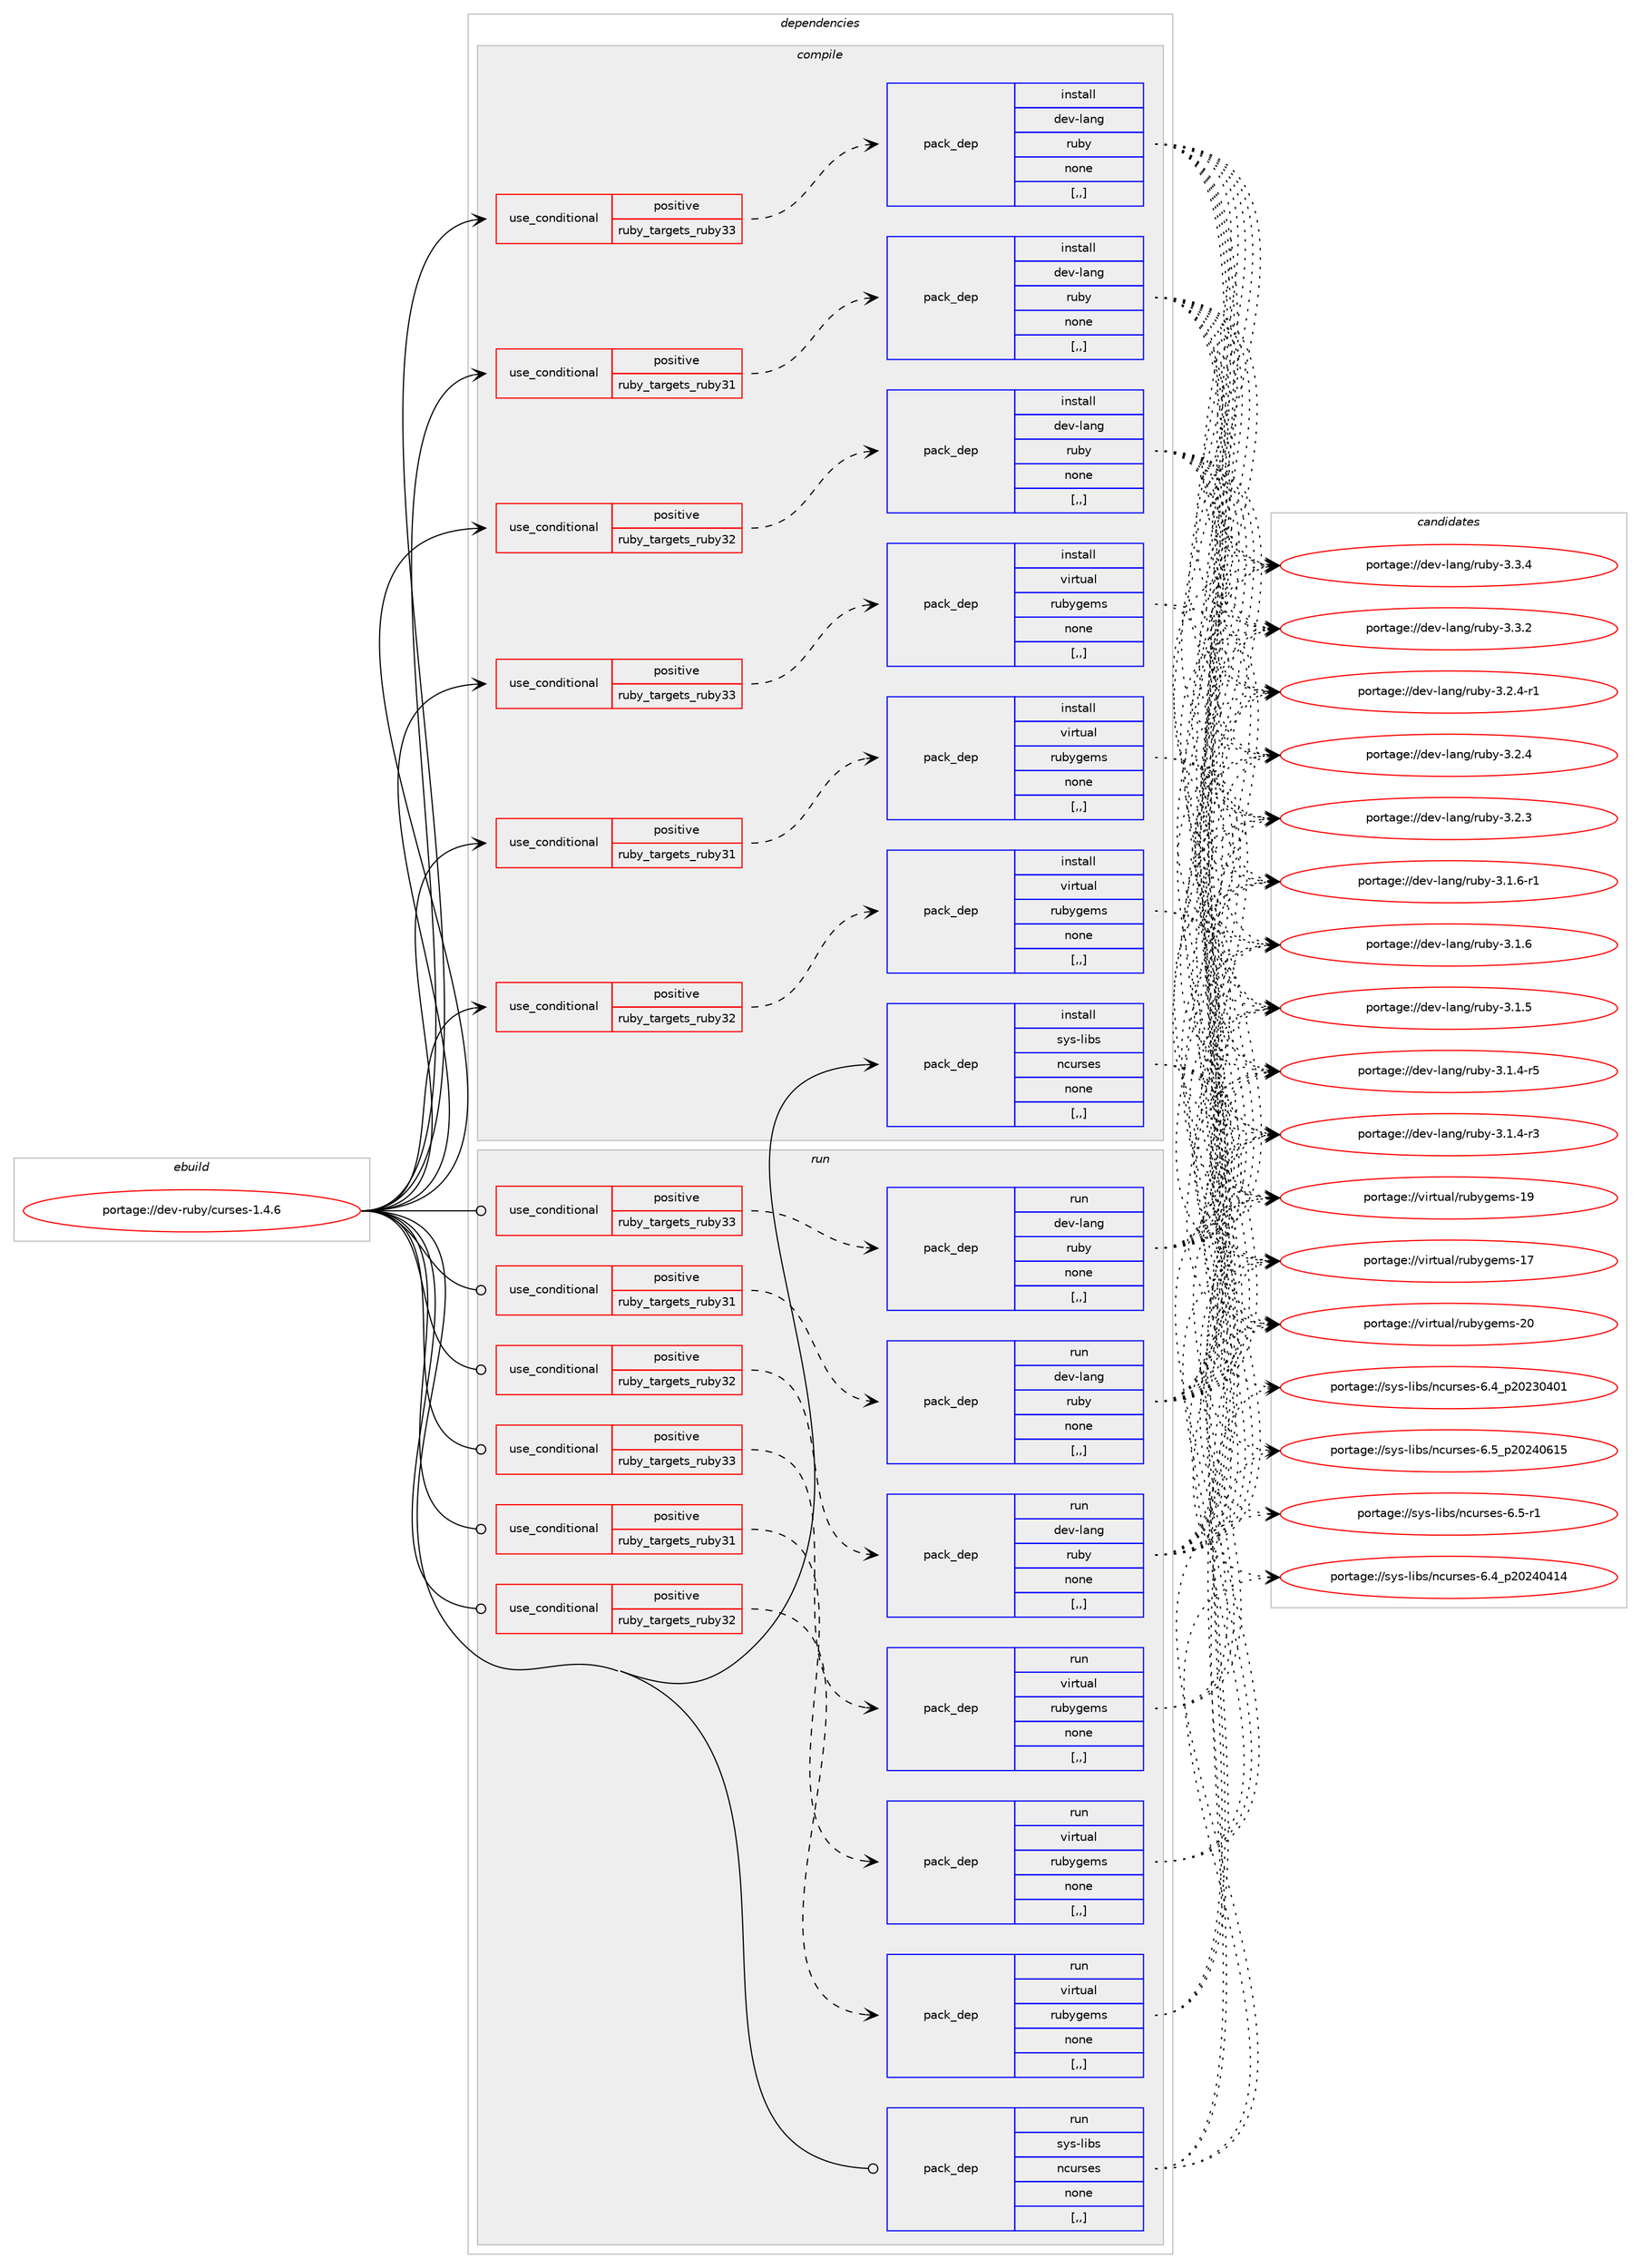 digraph prolog {

# *************
# Graph options
# *************

newrank=true;
concentrate=true;
compound=true;
graph [rankdir=LR,fontname=Helvetica,fontsize=10,ranksep=1.5];#, ranksep=2.5, nodesep=0.2];
edge  [arrowhead=vee];
node  [fontname=Helvetica,fontsize=10];

# **********
# The ebuild
# **********

subgraph cluster_leftcol {
color=gray;
label=<<i>ebuild</i>>;
id [label="portage://dev-ruby/curses-1.4.6", color=red, width=4, href="../dev-ruby/curses-1.4.6.svg"];
}

# ****************
# The dependencies
# ****************

subgraph cluster_midcol {
color=gray;
label=<<i>dependencies</i>>;
subgraph cluster_compile {
fillcolor="#eeeeee";
style=filled;
label=<<i>compile</i>>;
subgraph cond46135 {
dependency180150 [label=<<TABLE BORDER="0" CELLBORDER="1" CELLSPACING="0" CELLPADDING="4"><TR><TD ROWSPAN="3" CELLPADDING="10">use_conditional</TD></TR><TR><TD>positive</TD></TR><TR><TD>ruby_targets_ruby31</TD></TR></TABLE>>, shape=none, color=red];
subgraph pack132722 {
dependency180151 [label=<<TABLE BORDER="0" CELLBORDER="1" CELLSPACING="0" CELLPADDING="4" WIDTH="220"><TR><TD ROWSPAN="6" CELLPADDING="30">pack_dep</TD></TR><TR><TD WIDTH="110">install</TD></TR><TR><TD>dev-lang</TD></TR><TR><TD>ruby</TD></TR><TR><TD>none</TD></TR><TR><TD>[,,]</TD></TR></TABLE>>, shape=none, color=blue];
}
dependency180150:e -> dependency180151:w [weight=20,style="dashed",arrowhead="vee"];
}
id:e -> dependency180150:w [weight=20,style="solid",arrowhead="vee"];
subgraph cond46136 {
dependency180152 [label=<<TABLE BORDER="0" CELLBORDER="1" CELLSPACING="0" CELLPADDING="4"><TR><TD ROWSPAN="3" CELLPADDING="10">use_conditional</TD></TR><TR><TD>positive</TD></TR><TR><TD>ruby_targets_ruby31</TD></TR></TABLE>>, shape=none, color=red];
subgraph pack132723 {
dependency180153 [label=<<TABLE BORDER="0" CELLBORDER="1" CELLSPACING="0" CELLPADDING="4" WIDTH="220"><TR><TD ROWSPAN="6" CELLPADDING="30">pack_dep</TD></TR><TR><TD WIDTH="110">install</TD></TR><TR><TD>virtual</TD></TR><TR><TD>rubygems</TD></TR><TR><TD>none</TD></TR><TR><TD>[,,]</TD></TR></TABLE>>, shape=none, color=blue];
}
dependency180152:e -> dependency180153:w [weight=20,style="dashed",arrowhead="vee"];
}
id:e -> dependency180152:w [weight=20,style="solid",arrowhead="vee"];
subgraph cond46137 {
dependency180154 [label=<<TABLE BORDER="0" CELLBORDER="1" CELLSPACING="0" CELLPADDING="4"><TR><TD ROWSPAN="3" CELLPADDING="10">use_conditional</TD></TR><TR><TD>positive</TD></TR><TR><TD>ruby_targets_ruby32</TD></TR></TABLE>>, shape=none, color=red];
subgraph pack132724 {
dependency180155 [label=<<TABLE BORDER="0" CELLBORDER="1" CELLSPACING="0" CELLPADDING="4" WIDTH="220"><TR><TD ROWSPAN="6" CELLPADDING="30">pack_dep</TD></TR><TR><TD WIDTH="110">install</TD></TR><TR><TD>dev-lang</TD></TR><TR><TD>ruby</TD></TR><TR><TD>none</TD></TR><TR><TD>[,,]</TD></TR></TABLE>>, shape=none, color=blue];
}
dependency180154:e -> dependency180155:w [weight=20,style="dashed",arrowhead="vee"];
}
id:e -> dependency180154:w [weight=20,style="solid",arrowhead="vee"];
subgraph cond46138 {
dependency180156 [label=<<TABLE BORDER="0" CELLBORDER="1" CELLSPACING="0" CELLPADDING="4"><TR><TD ROWSPAN="3" CELLPADDING="10">use_conditional</TD></TR><TR><TD>positive</TD></TR><TR><TD>ruby_targets_ruby32</TD></TR></TABLE>>, shape=none, color=red];
subgraph pack132725 {
dependency180157 [label=<<TABLE BORDER="0" CELLBORDER="1" CELLSPACING="0" CELLPADDING="4" WIDTH="220"><TR><TD ROWSPAN="6" CELLPADDING="30">pack_dep</TD></TR><TR><TD WIDTH="110">install</TD></TR><TR><TD>virtual</TD></TR><TR><TD>rubygems</TD></TR><TR><TD>none</TD></TR><TR><TD>[,,]</TD></TR></TABLE>>, shape=none, color=blue];
}
dependency180156:e -> dependency180157:w [weight=20,style="dashed",arrowhead="vee"];
}
id:e -> dependency180156:w [weight=20,style="solid",arrowhead="vee"];
subgraph cond46139 {
dependency180158 [label=<<TABLE BORDER="0" CELLBORDER="1" CELLSPACING="0" CELLPADDING="4"><TR><TD ROWSPAN="3" CELLPADDING="10">use_conditional</TD></TR><TR><TD>positive</TD></TR><TR><TD>ruby_targets_ruby33</TD></TR></TABLE>>, shape=none, color=red];
subgraph pack132726 {
dependency180159 [label=<<TABLE BORDER="0" CELLBORDER="1" CELLSPACING="0" CELLPADDING="4" WIDTH="220"><TR><TD ROWSPAN="6" CELLPADDING="30">pack_dep</TD></TR><TR><TD WIDTH="110">install</TD></TR><TR><TD>dev-lang</TD></TR><TR><TD>ruby</TD></TR><TR><TD>none</TD></TR><TR><TD>[,,]</TD></TR></TABLE>>, shape=none, color=blue];
}
dependency180158:e -> dependency180159:w [weight=20,style="dashed",arrowhead="vee"];
}
id:e -> dependency180158:w [weight=20,style="solid",arrowhead="vee"];
subgraph cond46140 {
dependency180160 [label=<<TABLE BORDER="0" CELLBORDER="1" CELLSPACING="0" CELLPADDING="4"><TR><TD ROWSPAN="3" CELLPADDING="10">use_conditional</TD></TR><TR><TD>positive</TD></TR><TR><TD>ruby_targets_ruby33</TD></TR></TABLE>>, shape=none, color=red];
subgraph pack132727 {
dependency180161 [label=<<TABLE BORDER="0" CELLBORDER="1" CELLSPACING="0" CELLPADDING="4" WIDTH="220"><TR><TD ROWSPAN="6" CELLPADDING="30">pack_dep</TD></TR><TR><TD WIDTH="110">install</TD></TR><TR><TD>virtual</TD></TR><TR><TD>rubygems</TD></TR><TR><TD>none</TD></TR><TR><TD>[,,]</TD></TR></TABLE>>, shape=none, color=blue];
}
dependency180160:e -> dependency180161:w [weight=20,style="dashed",arrowhead="vee"];
}
id:e -> dependency180160:w [weight=20,style="solid",arrowhead="vee"];
subgraph pack132728 {
dependency180162 [label=<<TABLE BORDER="0" CELLBORDER="1" CELLSPACING="0" CELLPADDING="4" WIDTH="220"><TR><TD ROWSPAN="6" CELLPADDING="30">pack_dep</TD></TR><TR><TD WIDTH="110">install</TD></TR><TR><TD>sys-libs</TD></TR><TR><TD>ncurses</TD></TR><TR><TD>none</TD></TR><TR><TD>[,,]</TD></TR></TABLE>>, shape=none, color=blue];
}
id:e -> dependency180162:w [weight=20,style="solid",arrowhead="vee"];
}
subgraph cluster_compileandrun {
fillcolor="#eeeeee";
style=filled;
label=<<i>compile and run</i>>;
}
subgraph cluster_run {
fillcolor="#eeeeee";
style=filled;
label=<<i>run</i>>;
subgraph cond46141 {
dependency180163 [label=<<TABLE BORDER="0" CELLBORDER="1" CELLSPACING="0" CELLPADDING="4"><TR><TD ROWSPAN="3" CELLPADDING="10">use_conditional</TD></TR><TR><TD>positive</TD></TR><TR><TD>ruby_targets_ruby31</TD></TR></TABLE>>, shape=none, color=red];
subgraph pack132729 {
dependency180164 [label=<<TABLE BORDER="0" CELLBORDER="1" CELLSPACING="0" CELLPADDING="4" WIDTH="220"><TR><TD ROWSPAN="6" CELLPADDING="30">pack_dep</TD></TR><TR><TD WIDTH="110">run</TD></TR><TR><TD>dev-lang</TD></TR><TR><TD>ruby</TD></TR><TR><TD>none</TD></TR><TR><TD>[,,]</TD></TR></TABLE>>, shape=none, color=blue];
}
dependency180163:e -> dependency180164:w [weight=20,style="dashed",arrowhead="vee"];
}
id:e -> dependency180163:w [weight=20,style="solid",arrowhead="odot"];
subgraph cond46142 {
dependency180165 [label=<<TABLE BORDER="0" CELLBORDER="1" CELLSPACING="0" CELLPADDING="4"><TR><TD ROWSPAN="3" CELLPADDING="10">use_conditional</TD></TR><TR><TD>positive</TD></TR><TR><TD>ruby_targets_ruby31</TD></TR></TABLE>>, shape=none, color=red];
subgraph pack132730 {
dependency180166 [label=<<TABLE BORDER="0" CELLBORDER="1" CELLSPACING="0" CELLPADDING="4" WIDTH="220"><TR><TD ROWSPAN="6" CELLPADDING="30">pack_dep</TD></TR><TR><TD WIDTH="110">run</TD></TR><TR><TD>virtual</TD></TR><TR><TD>rubygems</TD></TR><TR><TD>none</TD></TR><TR><TD>[,,]</TD></TR></TABLE>>, shape=none, color=blue];
}
dependency180165:e -> dependency180166:w [weight=20,style="dashed",arrowhead="vee"];
}
id:e -> dependency180165:w [weight=20,style="solid",arrowhead="odot"];
subgraph cond46143 {
dependency180167 [label=<<TABLE BORDER="0" CELLBORDER="1" CELLSPACING="0" CELLPADDING="4"><TR><TD ROWSPAN="3" CELLPADDING="10">use_conditional</TD></TR><TR><TD>positive</TD></TR><TR><TD>ruby_targets_ruby32</TD></TR></TABLE>>, shape=none, color=red];
subgraph pack132731 {
dependency180168 [label=<<TABLE BORDER="0" CELLBORDER="1" CELLSPACING="0" CELLPADDING="4" WIDTH="220"><TR><TD ROWSPAN="6" CELLPADDING="30">pack_dep</TD></TR><TR><TD WIDTH="110">run</TD></TR><TR><TD>dev-lang</TD></TR><TR><TD>ruby</TD></TR><TR><TD>none</TD></TR><TR><TD>[,,]</TD></TR></TABLE>>, shape=none, color=blue];
}
dependency180167:e -> dependency180168:w [weight=20,style="dashed",arrowhead="vee"];
}
id:e -> dependency180167:w [weight=20,style="solid",arrowhead="odot"];
subgraph cond46144 {
dependency180169 [label=<<TABLE BORDER="0" CELLBORDER="1" CELLSPACING="0" CELLPADDING="4"><TR><TD ROWSPAN="3" CELLPADDING="10">use_conditional</TD></TR><TR><TD>positive</TD></TR><TR><TD>ruby_targets_ruby32</TD></TR></TABLE>>, shape=none, color=red];
subgraph pack132732 {
dependency180170 [label=<<TABLE BORDER="0" CELLBORDER="1" CELLSPACING="0" CELLPADDING="4" WIDTH="220"><TR><TD ROWSPAN="6" CELLPADDING="30">pack_dep</TD></TR><TR><TD WIDTH="110">run</TD></TR><TR><TD>virtual</TD></TR><TR><TD>rubygems</TD></TR><TR><TD>none</TD></TR><TR><TD>[,,]</TD></TR></TABLE>>, shape=none, color=blue];
}
dependency180169:e -> dependency180170:w [weight=20,style="dashed",arrowhead="vee"];
}
id:e -> dependency180169:w [weight=20,style="solid",arrowhead="odot"];
subgraph cond46145 {
dependency180171 [label=<<TABLE BORDER="0" CELLBORDER="1" CELLSPACING="0" CELLPADDING="4"><TR><TD ROWSPAN="3" CELLPADDING="10">use_conditional</TD></TR><TR><TD>positive</TD></TR><TR><TD>ruby_targets_ruby33</TD></TR></TABLE>>, shape=none, color=red];
subgraph pack132733 {
dependency180172 [label=<<TABLE BORDER="0" CELLBORDER="1" CELLSPACING="0" CELLPADDING="4" WIDTH="220"><TR><TD ROWSPAN="6" CELLPADDING="30">pack_dep</TD></TR><TR><TD WIDTH="110">run</TD></TR><TR><TD>dev-lang</TD></TR><TR><TD>ruby</TD></TR><TR><TD>none</TD></TR><TR><TD>[,,]</TD></TR></TABLE>>, shape=none, color=blue];
}
dependency180171:e -> dependency180172:w [weight=20,style="dashed",arrowhead="vee"];
}
id:e -> dependency180171:w [weight=20,style="solid",arrowhead="odot"];
subgraph cond46146 {
dependency180173 [label=<<TABLE BORDER="0" CELLBORDER="1" CELLSPACING="0" CELLPADDING="4"><TR><TD ROWSPAN="3" CELLPADDING="10">use_conditional</TD></TR><TR><TD>positive</TD></TR><TR><TD>ruby_targets_ruby33</TD></TR></TABLE>>, shape=none, color=red];
subgraph pack132734 {
dependency180174 [label=<<TABLE BORDER="0" CELLBORDER="1" CELLSPACING="0" CELLPADDING="4" WIDTH="220"><TR><TD ROWSPAN="6" CELLPADDING="30">pack_dep</TD></TR><TR><TD WIDTH="110">run</TD></TR><TR><TD>virtual</TD></TR><TR><TD>rubygems</TD></TR><TR><TD>none</TD></TR><TR><TD>[,,]</TD></TR></TABLE>>, shape=none, color=blue];
}
dependency180173:e -> dependency180174:w [weight=20,style="dashed",arrowhead="vee"];
}
id:e -> dependency180173:w [weight=20,style="solid",arrowhead="odot"];
subgraph pack132735 {
dependency180175 [label=<<TABLE BORDER="0" CELLBORDER="1" CELLSPACING="0" CELLPADDING="4" WIDTH="220"><TR><TD ROWSPAN="6" CELLPADDING="30">pack_dep</TD></TR><TR><TD WIDTH="110">run</TD></TR><TR><TD>sys-libs</TD></TR><TR><TD>ncurses</TD></TR><TR><TD>none</TD></TR><TR><TD>[,,]</TD></TR></TABLE>>, shape=none, color=blue];
}
id:e -> dependency180175:w [weight=20,style="solid",arrowhead="odot"];
}
}

# **************
# The candidates
# **************

subgraph cluster_choices {
rank=same;
color=gray;
label=<<i>candidates</i>>;

subgraph choice132722 {
color=black;
nodesep=1;
choice10010111845108971101034711411798121455146514652 [label="portage://dev-lang/ruby-3.3.4", color=red, width=4,href="../dev-lang/ruby-3.3.4.svg"];
choice10010111845108971101034711411798121455146514650 [label="portage://dev-lang/ruby-3.3.2", color=red, width=4,href="../dev-lang/ruby-3.3.2.svg"];
choice100101118451089711010347114117981214551465046524511449 [label="portage://dev-lang/ruby-3.2.4-r1", color=red, width=4,href="../dev-lang/ruby-3.2.4-r1.svg"];
choice10010111845108971101034711411798121455146504652 [label="portage://dev-lang/ruby-3.2.4", color=red, width=4,href="../dev-lang/ruby-3.2.4.svg"];
choice10010111845108971101034711411798121455146504651 [label="portage://dev-lang/ruby-3.2.3", color=red, width=4,href="../dev-lang/ruby-3.2.3.svg"];
choice100101118451089711010347114117981214551464946544511449 [label="portage://dev-lang/ruby-3.1.6-r1", color=red, width=4,href="../dev-lang/ruby-3.1.6-r1.svg"];
choice10010111845108971101034711411798121455146494654 [label="portage://dev-lang/ruby-3.1.6", color=red, width=4,href="../dev-lang/ruby-3.1.6.svg"];
choice10010111845108971101034711411798121455146494653 [label="portage://dev-lang/ruby-3.1.5", color=red, width=4,href="../dev-lang/ruby-3.1.5.svg"];
choice100101118451089711010347114117981214551464946524511453 [label="portage://dev-lang/ruby-3.1.4-r5", color=red, width=4,href="../dev-lang/ruby-3.1.4-r5.svg"];
choice100101118451089711010347114117981214551464946524511451 [label="portage://dev-lang/ruby-3.1.4-r3", color=red, width=4,href="../dev-lang/ruby-3.1.4-r3.svg"];
dependency180151:e -> choice10010111845108971101034711411798121455146514652:w [style=dotted,weight="100"];
dependency180151:e -> choice10010111845108971101034711411798121455146514650:w [style=dotted,weight="100"];
dependency180151:e -> choice100101118451089711010347114117981214551465046524511449:w [style=dotted,weight="100"];
dependency180151:e -> choice10010111845108971101034711411798121455146504652:w [style=dotted,weight="100"];
dependency180151:e -> choice10010111845108971101034711411798121455146504651:w [style=dotted,weight="100"];
dependency180151:e -> choice100101118451089711010347114117981214551464946544511449:w [style=dotted,weight="100"];
dependency180151:e -> choice10010111845108971101034711411798121455146494654:w [style=dotted,weight="100"];
dependency180151:e -> choice10010111845108971101034711411798121455146494653:w [style=dotted,weight="100"];
dependency180151:e -> choice100101118451089711010347114117981214551464946524511453:w [style=dotted,weight="100"];
dependency180151:e -> choice100101118451089711010347114117981214551464946524511451:w [style=dotted,weight="100"];
}
subgraph choice132723 {
color=black;
nodesep=1;
choice118105114116117971084711411798121103101109115455048 [label="portage://virtual/rubygems-20", color=red, width=4,href="../virtual/rubygems-20.svg"];
choice118105114116117971084711411798121103101109115454957 [label="portage://virtual/rubygems-19", color=red, width=4,href="../virtual/rubygems-19.svg"];
choice118105114116117971084711411798121103101109115454955 [label="portage://virtual/rubygems-17", color=red, width=4,href="../virtual/rubygems-17.svg"];
dependency180153:e -> choice118105114116117971084711411798121103101109115455048:w [style=dotted,weight="100"];
dependency180153:e -> choice118105114116117971084711411798121103101109115454957:w [style=dotted,weight="100"];
dependency180153:e -> choice118105114116117971084711411798121103101109115454955:w [style=dotted,weight="100"];
}
subgraph choice132724 {
color=black;
nodesep=1;
choice10010111845108971101034711411798121455146514652 [label="portage://dev-lang/ruby-3.3.4", color=red, width=4,href="../dev-lang/ruby-3.3.4.svg"];
choice10010111845108971101034711411798121455146514650 [label="portage://dev-lang/ruby-3.3.2", color=red, width=4,href="../dev-lang/ruby-3.3.2.svg"];
choice100101118451089711010347114117981214551465046524511449 [label="portage://dev-lang/ruby-3.2.4-r1", color=red, width=4,href="../dev-lang/ruby-3.2.4-r1.svg"];
choice10010111845108971101034711411798121455146504652 [label="portage://dev-lang/ruby-3.2.4", color=red, width=4,href="../dev-lang/ruby-3.2.4.svg"];
choice10010111845108971101034711411798121455146504651 [label="portage://dev-lang/ruby-3.2.3", color=red, width=4,href="../dev-lang/ruby-3.2.3.svg"];
choice100101118451089711010347114117981214551464946544511449 [label="portage://dev-lang/ruby-3.1.6-r1", color=red, width=4,href="../dev-lang/ruby-3.1.6-r1.svg"];
choice10010111845108971101034711411798121455146494654 [label="portage://dev-lang/ruby-3.1.6", color=red, width=4,href="../dev-lang/ruby-3.1.6.svg"];
choice10010111845108971101034711411798121455146494653 [label="portage://dev-lang/ruby-3.1.5", color=red, width=4,href="../dev-lang/ruby-3.1.5.svg"];
choice100101118451089711010347114117981214551464946524511453 [label="portage://dev-lang/ruby-3.1.4-r5", color=red, width=4,href="../dev-lang/ruby-3.1.4-r5.svg"];
choice100101118451089711010347114117981214551464946524511451 [label="portage://dev-lang/ruby-3.1.4-r3", color=red, width=4,href="../dev-lang/ruby-3.1.4-r3.svg"];
dependency180155:e -> choice10010111845108971101034711411798121455146514652:w [style=dotted,weight="100"];
dependency180155:e -> choice10010111845108971101034711411798121455146514650:w [style=dotted,weight="100"];
dependency180155:e -> choice100101118451089711010347114117981214551465046524511449:w [style=dotted,weight="100"];
dependency180155:e -> choice10010111845108971101034711411798121455146504652:w [style=dotted,weight="100"];
dependency180155:e -> choice10010111845108971101034711411798121455146504651:w [style=dotted,weight="100"];
dependency180155:e -> choice100101118451089711010347114117981214551464946544511449:w [style=dotted,weight="100"];
dependency180155:e -> choice10010111845108971101034711411798121455146494654:w [style=dotted,weight="100"];
dependency180155:e -> choice10010111845108971101034711411798121455146494653:w [style=dotted,weight="100"];
dependency180155:e -> choice100101118451089711010347114117981214551464946524511453:w [style=dotted,weight="100"];
dependency180155:e -> choice100101118451089711010347114117981214551464946524511451:w [style=dotted,weight="100"];
}
subgraph choice132725 {
color=black;
nodesep=1;
choice118105114116117971084711411798121103101109115455048 [label="portage://virtual/rubygems-20", color=red, width=4,href="../virtual/rubygems-20.svg"];
choice118105114116117971084711411798121103101109115454957 [label="portage://virtual/rubygems-19", color=red, width=4,href="../virtual/rubygems-19.svg"];
choice118105114116117971084711411798121103101109115454955 [label="portage://virtual/rubygems-17", color=red, width=4,href="../virtual/rubygems-17.svg"];
dependency180157:e -> choice118105114116117971084711411798121103101109115455048:w [style=dotted,weight="100"];
dependency180157:e -> choice118105114116117971084711411798121103101109115454957:w [style=dotted,weight="100"];
dependency180157:e -> choice118105114116117971084711411798121103101109115454955:w [style=dotted,weight="100"];
}
subgraph choice132726 {
color=black;
nodesep=1;
choice10010111845108971101034711411798121455146514652 [label="portage://dev-lang/ruby-3.3.4", color=red, width=4,href="../dev-lang/ruby-3.3.4.svg"];
choice10010111845108971101034711411798121455146514650 [label="portage://dev-lang/ruby-3.3.2", color=red, width=4,href="../dev-lang/ruby-3.3.2.svg"];
choice100101118451089711010347114117981214551465046524511449 [label="portage://dev-lang/ruby-3.2.4-r1", color=red, width=4,href="../dev-lang/ruby-3.2.4-r1.svg"];
choice10010111845108971101034711411798121455146504652 [label="portage://dev-lang/ruby-3.2.4", color=red, width=4,href="../dev-lang/ruby-3.2.4.svg"];
choice10010111845108971101034711411798121455146504651 [label="portage://dev-lang/ruby-3.2.3", color=red, width=4,href="../dev-lang/ruby-3.2.3.svg"];
choice100101118451089711010347114117981214551464946544511449 [label="portage://dev-lang/ruby-3.1.6-r1", color=red, width=4,href="../dev-lang/ruby-3.1.6-r1.svg"];
choice10010111845108971101034711411798121455146494654 [label="portage://dev-lang/ruby-3.1.6", color=red, width=4,href="../dev-lang/ruby-3.1.6.svg"];
choice10010111845108971101034711411798121455146494653 [label="portage://dev-lang/ruby-3.1.5", color=red, width=4,href="../dev-lang/ruby-3.1.5.svg"];
choice100101118451089711010347114117981214551464946524511453 [label="portage://dev-lang/ruby-3.1.4-r5", color=red, width=4,href="../dev-lang/ruby-3.1.4-r5.svg"];
choice100101118451089711010347114117981214551464946524511451 [label="portage://dev-lang/ruby-3.1.4-r3", color=red, width=4,href="../dev-lang/ruby-3.1.4-r3.svg"];
dependency180159:e -> choice10010111845108971101034711411798121455146514652:w [style=dotted,weight="100"];
dependency180159:e -> choice10010111845108971101034711411798121455146514650:w [style=dotted,weight="100"];
dependency180159:e -> choice100101118451089711010347114117981214551465046524511449:w [style=dotted,weight="100"];
dependency180159:e -> choice10010111845108971101034711411798121455146504652:w [style=dotted,weight="100"];
dependency180159:e -> choice10010111845108971101034711411798121455146504651:w [style=dotted,weight="100"];
dependency180159:e -> choice100101118451089711010347114117981214551464946544511449:w [style=dotted,weight="100"];
dependency180159:e -> choice10010111845108971101034711411798121455146494654:w [style=dotted,weight="100"];
dependency180159:e -> choice10010111845108971101034711411798121455146494653:w [style=dotted,weight="100"];
dependency180159:e -> choice100101118451089711010347114117981214551464946524511453:w [style=dotted,weight="100"];
dependency180159:e -> choice100101118451089711010347114117981214551464946524511451:w [style=dotted,weight="100"];
}
subgraph choice132727 {
color=black;
nodesep=1;
choice118105114116117971084711411798121103101109115455048 [label="portage://virtual/rubygems-20", color=red, width=4,href="../virtual/rubygems-20.svg"];
choice118105114116117971084711411798121103101109115454957 [label="portage://virtual/rubygems-19", color=red, width=4,href="../virtual/rubygems-19.svg"];
choice118105114116117971084711411798121103101109115454955 [label="portage://virtual/rubygems-17", color=red, width=4,href="../virtual/rubygems-17.svg"];
dependency180161:e -> choice118105114116117971084711411798121103101109115455048:w [style=dotted,weight="100"];
dependency180161:e -> choice118105114116117971084711411798121103101109115454957:w [style=dotted,weight="100"];
dependency180161:e -> choice118105114116117971084711411798121103101109115454955:w [style=dotted,weight="100"];
}
subgraph choice132728 {
color=black;
nodesep=1;
choice1151211154510810598115471109911711411510111545544653951125048505248544953 [label="portage://sys-libs/ncurses-6.5_p20240615", color=red, width=4,href="../sys-libs/ncurses-6.5_p20240615.svg"];
choice11512111545108105981154711099117114115101115455446534511449 [label="portage://sys-libs/ncurses-6.5-r1", color=red, width=4,href="../sys-libs/ncurses-6.5-r1.svg"];
choice1151211154510810598115471109911711411510111545544652951125048505248524952 [label="portage://sys-libs/ncurses-6.4_p20240414", color=red, width=4,href="../sys-libs/ncurses-6.4_p20240414.svg"];
choice1151211154510810598115471109911711411510111545544652951125048505148524849 [label="portage://sys-libs/ncurses-6.4_p20230401", color=red, width=4,href="../sys-libs/ncurses-6.4_p20230401.svg"];
dependency180162:e -> choice1151211154510810598115471109911711411510111545544653951125048505248544953:w [style=dotted,weight="100"];
dependency180162:e -> choice11512111545108105981154711099117114115101115455446534511449:w [style=dotted,weight="100"];
dependency180162:e -> choice1151211154510810598115471109911711411510111545544652951125048505248524952:w [style=dotted,weight="100"];
dependency180162:e -> choice1151211154510810598115471109911711411510111545544652951125048505148524849:w [style=dotted,weight="100"];
}
subgraph choice132729 {
color=black;
nodesep=1;
choice10010111845108971101034711411798121455146514652 [label="portage://dev-lang/ruby-3.3.4", color=red, width=4,href="../dev-lang/ruby-3.3.4.svg"];
choice10010111845108971101034711411798121455146514650 [label="portage://dev-lang/ruby-3.3.2", color=red, width=4,href="../dev-lang/ruby-3.3.2.svg"];
choice100101118451089711010347114117981214551465046524511449 [label="portage://dev-lang/ruby-3.2.4-r1", color=red, width=4,href="../dev-lang/ruby-3.2.4-r1.svg"];
choice10010111845108971101034711411798121455146504652 [label="portage://dev-lang/ruby-3.2.4", color=red, width=4,href="../dev-lang/ruby-3.2.4.svg"];
choice10010111845108971101034711411798121455146504651 [label="portage://dev-lang/ruby-3.2.3", color=red, width=4,href="../dev-lang/ruby-3.2.3.svg"];
choice100101118451089711010347114117981214551464946544511449 [label="portage://dev-lang/ruby-3.1.6-r1", color=red, width=4,href="../dev-lang/ruby-3.1.6-r1.svg"];
choice10010111845108971101034711411798121455146494654 [label="portage://dev-lang/ruby-3.1.6", color=red, width=4,href="../dev-lang/ruby-3.1.6.svg"];
choice10010111845108971101034711411798121455146494653 [label="portage://dev-lang/ruby-3.1.5", color=red, width=4,href="../dev-lang/ruby-3.1.5.svg"];
choice100101118451089711010347114117981214551464946524511453 [label="portage://dev-lang/ruby-3.1.4-r5", color=red, width=4,href="../dev-lang/ruby-3.1.4-r5.svg"];
choice100101118451089711010347114117981214551464946524511451 [label="portage://dev-lang/ruby-3.1.4-r3", color=red, width=4,href="../dev-lang/ruby-3.1.4-r3.svg"];
dependency180164:e -> choice10010111845108971101034711411798121455146514652:w [style=dotted,weight="100"];
dependency180164:e -> choice10010111845108971101034711411798121455146514650:w [style=dotted,weight="100"];
dependency180164:e -> choice100101118451089711010347114117981214551465046524511449:w [style=dotted,weight="100"];
dependency180164:e -> choice10010111845108971101034711411798121455146504652:w [style=dotted,weight="100"];
dependency180164:e -> choice10010111845108971101034711411798121455146504651:w [style=dotted,weight="100"];
dependency180164:e -> choice100101118451089711010347114117981214551464946544511449:w [style=dotted,weight="100"];
dependency180164:e -> choice10010111845108971101034711411798121455146494654:w [style=dotted,weight="100"];
dependency180164:e -> choice10010111845108971101034711411798121455146494653:w [style=dotted,weight="100"];
dependency180164:e -> choice100101118451089711010347114117981214551464946524511453:w [style=dotted,weight="100"];
dependency180164:e -> choice100101118451089711010347114117981214551464946524511451:w [style=dotted,weight="100"];
}
subgraph choice132730 {
color=black;
nodesep=1;
choice118105114116117971084711411798121103101109115455048 [label="portage://virtual/rubygems-20", color=red, width=4,href="../virtual/rubygems-20.svg"];
choice118105114116117971084711411798121103101109115454957 [label="portage://virtual/rubygems-19", color=red, width=4,href="../virtual/rubygems-19.svg"];
choice118105114116117971084711411798121103101109115454955 [label="portage://virtual/rubygems-17", color=red, width=4,href="../virtual/rubygems-17.svg"];
dependency180166:e -> choice118105114116117971084711411798121103101109115455048:w [style=dotted,weight="100"];
dependency180166:e -> choice118105114116117971084711411798121103101109115454957:w [style=dotted,weight="100"];
dependency180166:e -> choice118105114116117971084711411798121103101109115454955:w [style=dotted,weight="100"];
}
subgraph choice132731 {
color=black;
nodesep=1;
choice10010111845108971101034711411798121455146514652 [label="portage://dev-lang/ruby-3.3.4", color=red, width=4,href="../dev-lang/ruby-3.3.4.svg"];
choice10010111845108971101034711411798121455146514650 [label="portage://dev-lang/ruby-3.3.2", color=red, width=4,href="../dev-lang/ruby-3.3.2.svg"];
choice100101118451089711010347114117981214551465046524511449 [label="portage://dev-lang/ruby-3.2.4-r1", color=red, width=4,href="../dev-lang/ruby-3.2.4-r1.svg"];
choice10010111845108971101034711411798121455146504652 [label="portage://dev-lang/ruby-3.2.4", color=red, width=4,href="../dev-lang/ruby-3.2.4.svg"];
choice10010111845108971101034711411798121455146504651 [label="portage://dev-lang/ruby-3.2.3", color=red, width=4,href="../dev-lang/ruby-3.2.3.svg"];
choice100101118451089711010347114117981214551464946544511449 [label="portage://dev-lang/ruby-3.1.6-r1", color=red, width=4,href="../dev-lang/ruby-3.1.6-r1.svg"];
choice10010111845108971101034711411798121455146494654 [label="portage://dev-lang/ruby-3.1.6", color=red, width=4,href="../dev-lang/ruby-3.1.6.svg"];
choice10010111845108971101034711411798121455146494653 [label="portage://dev-lang/ruby-3.1.5", color=red, width=4,href="../dev-lang/ruby-3.1.5.svg"];
choice100101118451089711010347114117981214551464946524511453 [label="portage://dev-lang/ruby-3.1.4-r5", color=red, width=4,href="../dev-lang/ruby-3.1.4-r5.svg"];
choice100101118451089711010347114117981214551464946524511451 [label="portage://dev-lang/ruby-3.1.4-r3", color=red, width=4,href="../dev-lang/ruby-3.1.4-r3.svg"];
dependency180168:e -> choice10010111845108971101034711411798121455146514652:w [style=dotted,weight="100"];
dependency180168:e -> choice10010111845108971101034711411798121455146514650:w [style=dotted,weight="100"];
dependency180168:e -> choice100101118451089711010347114117981214551465046524511449:w [style=dotted,weight="100"];
dependency180168:e -> choice10010111845108971101034711411798121455146504652:w [style=dotted,weight="100"];
dependency180168:e -> choice10010111845108971101034711411798121455146504651:w [style=dotted,weight="100"];
dependency180168:e -> choice100101118451089711010347114117981214551464946544511449:w [style=dotted,weight="100"];
dependency180168:e -> choice10010111845108971101034711411798121455146494654:w [style=dotted,weight="100"];
dependency180168:e -> choice10010111845108971101034711411798121455146494653:w [style=dotted,weight="100"];
dependency180168:e -> choice100101118451089711010347114117981214551464946524511453:w [style=dotted,weight="100"];
dependency180168:e -> choice100101118451089711010347114117981214551464946524511451:w [style=dotted,weight="100"];
}
subgraph choice132732 {
color=black;
nodesep=1;
choice118105114116117971084711411798121103101109115455048 [label="portage://virtual/rubygems-20", color=red, width=4,href="../virtual/rubygems-20.svg"];
choice118105114116117971084711411798121103101109115454957 [label="portage://virtual/rubygems-19", color=red, width=4,href="../virtual/rubygems-19.svg"];
choice118105114116117971084711411798121103101109115454955 [label="portage://virtual/rubygems-17", color=red, width=4,href="../virtual/rubygems-17.svg"];
dependency180170:e -> choice118105114116117971084711411798121103101109115455048:w [style=dotted,weight="100"];
dependency180170:e -> choice118105114116117971084711411798121103101109115454957:w [style=dotted,weight="100"];
dependency180170:e -> choice118105114116117971084711411798121103101109115454955:w [style=dotted,weight="100"];
}
subgraph choice132733 {
color=black;
nodesep=1;
choice10010111845108971101034711411798121455146514652 [label="portage://dev-lang/ruby-3.3.4", color=red, width=4,href="../dev-lang/ruby-3.3.4.svg"];
choice10010111845108971101034711411798121455146514650 [label="portage://dev-lang/ruby-3.3.2", color=red, width=4,href="../dev-lang/ruby-3.3.2.svg"];
choice100101118451089711010347114117981214551465046524511449 [label="portage://dev-lang/ruby-3.2.4-r1", color=red, width=4,href="../dev-lang/ruby-3.2.4-r1.svg"];
choice10010111845108971101034711411798121455146504652 [label="portage://dev-lang/ruby-3.2.4", color=red, width=4,href="../dev-lang/ruby-3.2.4.svg"];
choice10010111845108971101034711411798121455146504651 [label="portage://dev-lang/ruby-3.2.3", color=red, width=4,href="../dev-lang/ruby-3.2.3.svg"];
choice100101118451089711010347114117981214551464946544511449 [label="portage://dev-lang/ruby-3.1.6-r1", color=red, width=4,href="../dev-lang/ruby-3.1.6-r1.svg"];
choice10010111845108971101034711411798121455146494654 [label="portage://dev-lang/ruby-3.1.6", color=red, width=4,href="../dev-lang/ruby-3.1.6.svg"];
choice10010111845108971101034711411798121455146494653 [label="portage://dev-lang/ruby-3.1.5", color=red, width=4,href="../dev-lang/ruby-3.1.5.svg"];
choice100101118451089711010347114117981214551464946524511453 [label="portage://dev-lang/ruby-3.1.4-r5", color=red, width=4,href="../dev-lang/ruby-3.1.4-r5.svg"];
choice100101118451089711010347114117981214551464946524511451 [label="portage://dev-lang/ruby-3.1.4-r3", color=red, width=4,href="../dev-lang/ruby-3.1.4-r3.svg"];
dependency180172:e -> choice10010111845108971101034711411798121455146514652:w [style=dotted,weight="100"];
dependency180172:e -> choice10010111845108971101034711411798121455146514650:w [style=dotted,weight="100"];
dependency180172:e -> choice100101118451089711010347114117981214551465046524511449:w [style=dotted,weight="100"];
dependency180172:e -> choice10010111845108971101034711411798121455146504652:w [style=dotted,weight="100"];
dependency180172:e -> choice10010111845108971101034711411798121455146504651:w [style=dotted,weight="100"];
dependency180172:e -> choice100101118451089711010347114117981214551464946544511449:w [style=dotted,weight="100"];
dependency180172:e -> choice10010111845108971101034711411798121455146494654:w [style=dotted,weight="100"];
dependency180172:e -> choice10010111845108971101034711411798121455146494653:w [style=dotted,weight="100"];
dependency180172:e -> choice100101118451089711010347114117981214551464946524511453:w [style=dotted,weight="100"];
dependency180172:e -> choice100101118451089711010347114117981214551464946524511451:w [style=dotted,weight="100"];
}
subgraph choice132734 {
color=black;
nodesep=1;
choice118105114116117971084711411798121103101109115455048 [label="portage://virtual/rubygems-20", color=red, width=4,href="../virtual/rubygems-20.svg"];
choice118105114116117971084711411798121103101109115454957 [label="portage://virtual/rubygems-19", color=red, width=4,href="../virtual/rubygems-19.svg"];
choice118105114116117971084711411798121103101109115454955 [label="portage://virtual/rubygems-17", color=red, width=4,href="../virtual/rubygems-17.svg"];
dependency180174:e -> choice118105114116117971084711411798121103101109115455048:w [style=dotted,weight="100"];
dependency180174:e -> choice118105114116117971084711411798121103101109115454957:w [style=dotted,weight="100"];
dependency180174:e -> choice118105114116117971084711411798121103101109115454955:w [style=dotted,weight="100"];
}
subgraph choice132735 {
color=black;
nodesep=1;
choice1151211154510810598115471109911711411510111545544653951125048505248544953 [label="portage://sys-libs/ncurses-6.5_p20240615", color=red, width=4,href="../sys-libs/ncurses-6.5_p20240615.svg"];
choice11512111545108105981154711099117114115101115455446534511449 [label="portage://sys-libs/ncurses-6.5-r1", color=red, width=4,href="../sys-libs/ncurses-6.5-r1.svg"];
choice1151211154510810598115471109911711411510111545544652951125048505248524952 [label="portage://sys-libs/ncurses-6.4_p20240414", color=red, width=4,href="../sys-libs/ncurses-6.4_p20240414.svg"];
choice1151211154510810598115471109911711411510111545544652951125048505148524849 [label="portage://sys-libs/ncurses-6.4_p20230401", color=red, width=4,href="../sys-libs/ncurses-6.4_p20230401.svg"];
dependency180175:e -> choice1151211154510810598115471109911711411510111545544653951125048505248544953:w [style=dotted,weight="100"];
dependency180175:e -> choice11512111545108105981154711099117114115101115455446534511449:w [style=dotted,weight="100"];
dependency180175:e -> choice1151211154510810598115471109911711411510111545544652951125048505248524952:w [style=dotted,weight="100"];
dependency180175:e -> choice1151211154510810598115471109911711411510111545544652951125048505148524849:w [style=dotted,weight="100"];
}
}

}
